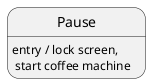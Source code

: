 {
  "sha1": "4uu8jus2771y5gzk4cpg7pe5p85ymtt",
  "insertion": {
    "when": "2024-05-30T20:48:20.586Z",
    "url": "https://forum.plantuml.net/12997/regression-line-break-in-state-actions-ignored",
    "user": "plantuml@gmail.com"
  }
}
@startuml
state Pause : entry / lock screen,\n start coffee machine
@enduml
